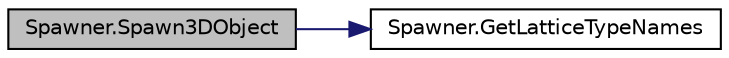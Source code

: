 digraph "Spawner.Spawn3DObject"
{
 // LATEX_PDF_SIZE
  edge [fontname="Helvetica",fontsize="10",labelfontname="Helvetica",labelfontsize="10"];
  node [fontname="Helvetica",fontsize="10",shape=record];
  rankdir="LR";
  Node1 [label="Spawner.Spawn3DObject",height=0.2,width=0.4,color="black", fillcolor="grey75", style="filled", fontcolor="black",tooltip=" "];
  Node1 -> Node2 [color="midnightblue",fontsize="10",style="solid",fontname="Helvetica"];
  Node2 [label="Spawner.GetLatticeTypeNames",height=0.2,width=0.4,color="black", fillcolor="white", style="filled",URL="$class_spawner.html#aad354315fa89d5ea1148d707e984ee5c",tooltip=" "];
}
